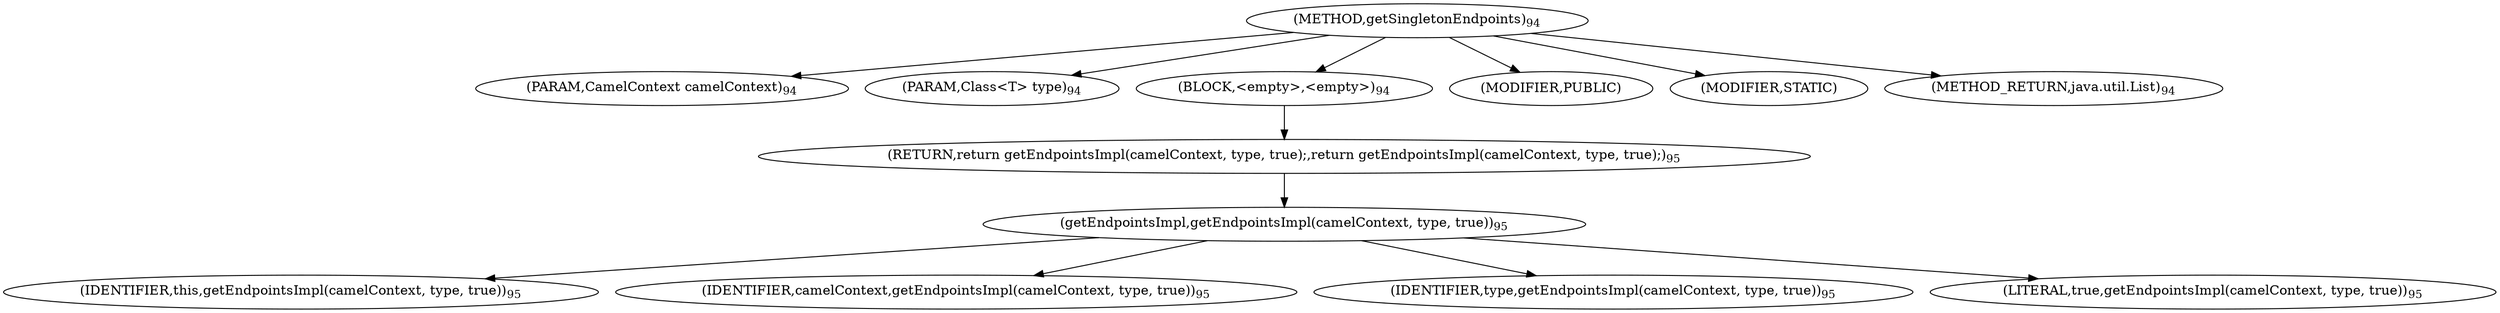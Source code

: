 digraph "getSingletonEndpoints" {  
"112" [label = <(METHOD,getSingletonEndpoints)<SUB>94</SUB>> ]
"113" [label = <(PARAM,CamelContext camelContext)<SUB>94</SUB>> ]
"114" [label = <(PARAM,Class&lt;T&gt; type)<SUB>94</SUB>> ]
"115" [label = <(BLOCK,&lt;empty&gt;,&lt;empty&gt;)<SUB>94</SUB>> ]
"116" [label = <(RETURN,return getEndpointsImpl(camelContext, type, true);,return getEndpointsImpl(camelContext, type, true);)<SUB>95</SUB>> ]
"117" [label = <(getEndpointsImpl,getEndpointsImpl(camelContext, type, true))<SUB>95</SUB>> ]
"118" [label = <(IDENTIFIER,this,getEndpointsImpl(camelContext, type, true))<SUB>95</SUB>> ]
"119" [label = <(IDENTIFIER,camelContext,getEndpointsImpl(camelContext, type, true))<SUB>95</SUB>> ]
"120" [label = <(IDENTIFIER,type,getEndpointsImpl(camelContext, type, true))<SUB>95</SUB>> ]
"121" [label = <(LITERAL,true,getEndpointsImpl(camelContext, type, true))<SUB>95</SUB>> ]
"122" [label = <(MODIFIER,PUBLIC)> ]
"123" [label = <(MODIFIER,STATIC)> ]
"124" [label = <(METHOD_RETURN,java.util.List)<SUB>94</SUB>> ]
  "112" -> "113" 
  "112" -> "114" 
  "112" -> "115" 
  "112" -> "122" 
  "112" -> "123" 
  "112" -> "124" 
  "115" -> "116" 
  "116" -> "117" 
  "117" -> "118" 
  "117" -> "119" 
  "117" -> "120" 
  "117" -> "121" 
}
